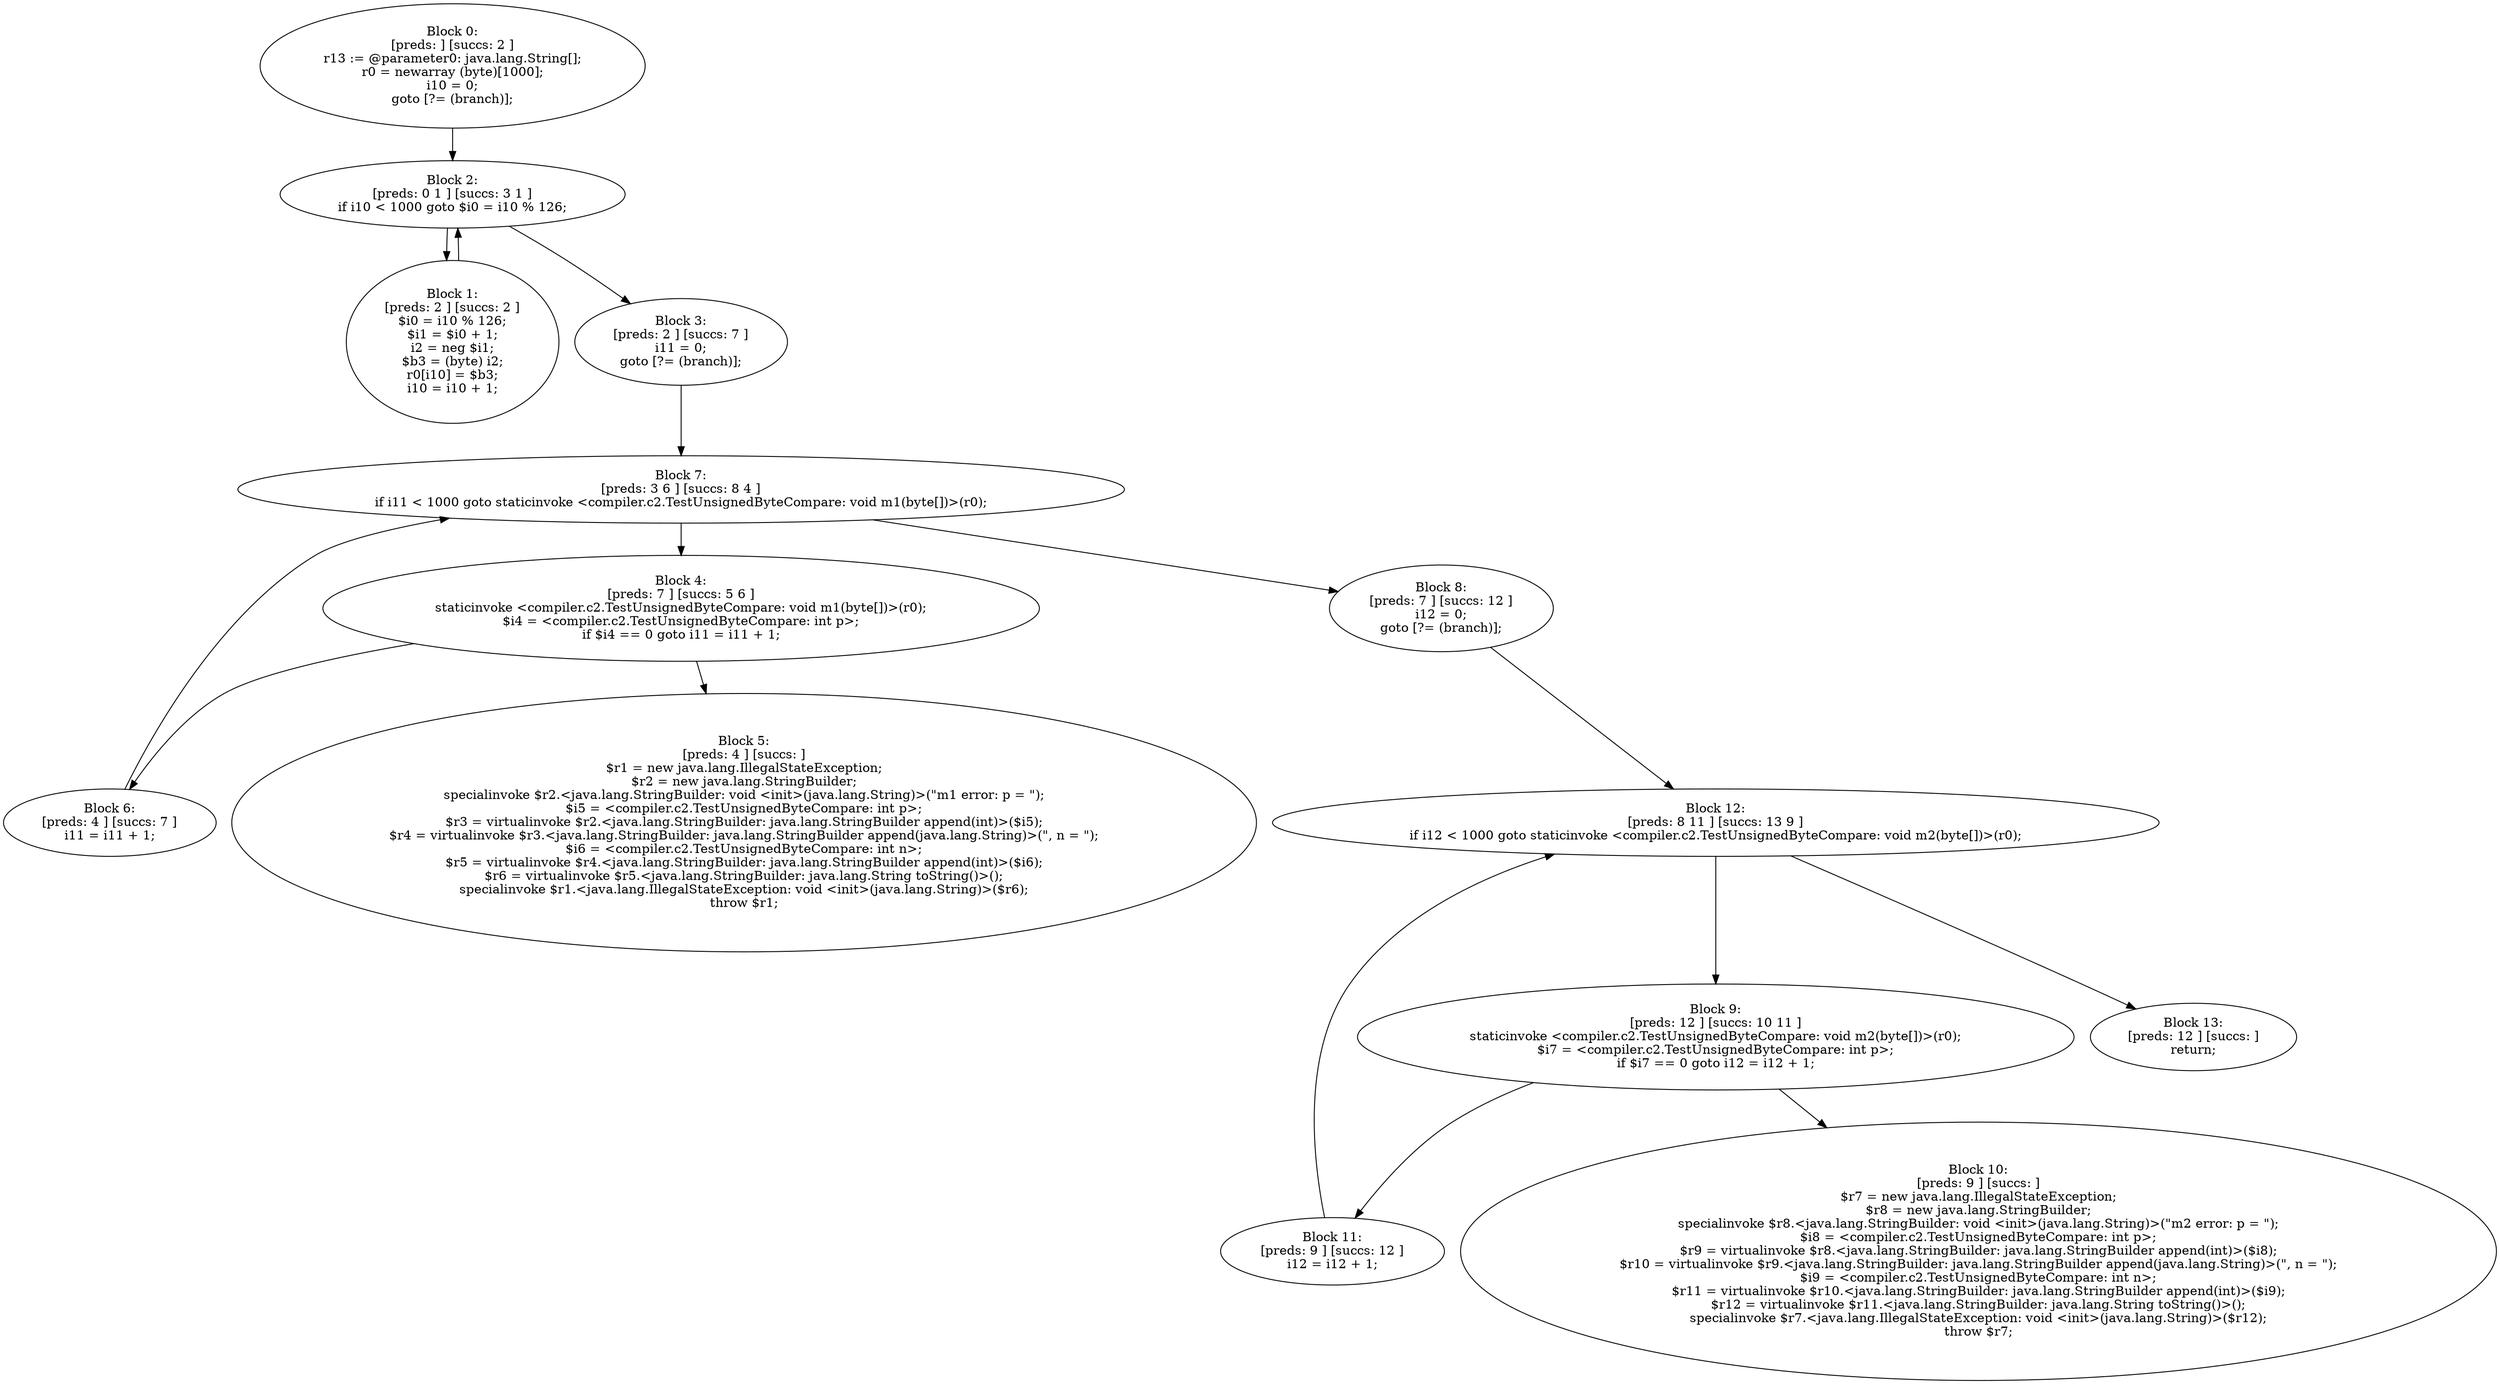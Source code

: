 digraph "unitGraph" {
    "Block 0:
[preds: ] [succs: 2 ]
r13 := @parameter0: java.lang.String[];
r0 = newarray (byte)[1000];
i10 = 0;
goto [?= (branch)];
"
    "Block 1:
[preds: 2 ] [succs: 2 ]
$i0 = i10 % 126;
$i1 = $i0 + 1;
i2 = neg $i1;
$b3 = (byte) i2;
r0[i10] = $b3;
i10 = i10 + 1;
"
    "Block 2:
[preds: 0 1 ] [succs: 3 1 ]
if i10 < 1000 goto $i0 = i10 % 126;
"
    "Block 3:
[preds: 2 ] [succs: 7 ]
i11 = 0;
goto [?= (branch)];
"
    "Block 4:
[preds: 7 ] [succs: 5 6 ]
staticinvoke <compiler.c2.TestUnsignedByteCompare: void m1(byte[])>(r0);
$i4 = <compiler.c2.TestUnsignedByteCompare: int p>;
if $i4 == 0 goto i11 = i11 + 1;
"
    "Block 5:
[preds: 4 ] [succs: ]
$r1 = new java.lang.IllegalStateException;
$r2 = new java.lang.StringBuilder;
specialinvoke $r2.<java.lang.StringBuilder: void <init>(java.lang.String)>(\"m1 error: p = \");
$i5 = <compiler.c2.TestUnsignedByteCompare: int p>;
$r3 = virtualinvoke $r2.<java.lang.StringBuilder: java.lang.StringBuilder append(int)>($i5);
$r4 = virtualinvoke $r3.<java.lang.StringBuilder: java.lang.StringBuilder append(java.lang.String)>(\", n = \");
$i6 = <compiler.c2.TestUnsignedByteCompare: int n>;
$r5 = virtualinvoke $r4.<java.lang.StringBuilder: java.lang.StringBuilder append(int)>($i6);
$r6 = virtualinvoke $r5.<java.lang.StringBuilder: java.lang.String toString()>();
specialinvoke $r1.<java.lang.IllegalStateException: void <init>(java.lang.String)>($r6);
throw $r1;
"
    "Block 6:
[preds: 4 ] [succs: 7 ]
i11 = i11 + 1;
"
    "Block 7:
[preds: 3 6 ] [succs: 8 4 ]
if i11 < 1000 goto staticinvoke <compiler.c2.TestUnsignedByteCompare: void m1(byte[])>(r0);
"
    "Block 8:
[preds: 7 ] [succs: 12 ]
i12 = 0;
goto [?= (branch)];
"
    "Block 9:
[preds: 12 ] [succs: 10 11 ]
staticinvoke <compiler.c2.TestUnsignedByteCompare: void m2(byte[])>(r0);
$i7 = <compiler.c2.TestUnsignedByteCompare: int p>;
if $i7 == 0 goto i12 = i12 + 1;
"
    "Block 10:
[preds: 9 ] [succs: ]
$r7 = new java.lang.IllegalStateException;
$r8 = new java.lang.StringBuilder;
specialinvoke $r8.<java.lang.StringBuilder: void <init>(java.lang.String)>(\"m2 error: p = \");
$i8 = <compiler.c2.TestUnsignedByteCompare: int p>;
$r9 = virtualinvoke $r8.<java.lang.StringBuilder: java.lang.StringBuilder append(int)>($i8);
$r10 = virtualinvoke $r9.<java.lang.StringBuilder: java.lang.StringBuilder append(java.lang.String)>(\", n = \");
$i9 = <compiler.c2.TestUnsignedByteCompare: int n>;
$r11 = virtualinvoke $r10.<java.lang.StringBuilder: java.lang.StringBuilder append(int)>($i9);
$r12 = virtualinvoke $r11.<java.lang.StringBuilder: java.lang.String toString()>();
specialinvoke $r7.<java.lang.IllegalStateException: void <init>(java.lang.String)>($r12);
throw $r7;
"
    "Block 11:
[preds: 9 ] [succs: 12 ]
i12 = i12 + 1;
"
    "Block 12:
[preds: 8 11 ] [succs: 13 9 ]
if i12 < 1000 goto staticinvoke <compiler.c2.TestUnsignedByteCompare: void m2(byte[])>(r0);
"
    "Block 13:
[preds: 12 ] [succs: ]
return;
"
    "Block 0:
[preds: ] [succs: 2 ]
r13 := @parameter0: java.lang.String[];
r0 = newarray (byte)[1000];
i10 = 0;
goto [?= (branch)];
"->"Block 2:
[preds: 0 1 ] [succs: 3 1 ]
if i10 < 1000 goto $i0 = i10 % 126;
";
    "Block 1:
[preds: 2 ] [succs: 2 ]
$i0 = i10 % 126;
$i1 = $i0 + 1;
i2 = neg $i1;
$b3 = (byte) i2;
r0[i10] = $b3;
i10 = i10 + 1;
"->"Block 2:
[preds: 0 1 ] [succs: 3 1 ]
if i10 < 1000 goto $i0 = i10 % 126;
";
    "Block 2:
[preds: 0 1 ] [succs: 3 1 ]
if i10 < 1000 goto $i0 = i10 % 126;
"->"Block 3:
[preds: 2 ] [succs: 7 ]
i11 = 0;
goto [?= (branch)];
";
    "Block 2:
[preds: 0 1 ] [succs: 3 1 ]
if i10 < 1000 goto $i0 = i10 % 126;
"->"Block 1:
[preds: 2 ] [succs: 2 ]
$i0 = i10 % 126;
$i1 = $i0 + 1;
i2 = neg $i1;
$b3 = (byte) i2;
r0[i10] = $b3;
i10 = i10 + 1;
";
    "Block 3:
[preds: 2 ] [succs: 7 ]
i11 = 0;
goto [?= (branch)];
"->"Block 7:
[preds: 3 6 ] [succs: 8 4 ]
if i11 < 1000 goto staticinvoke <compiler.c2.TestUnsignedByteCompare: void m1(byte[])>(r0);
";
    "Block 4:
[preds: 7 ] [succs: 5 6 ]
staticinvoke <compiler.c2.TestUnsignedByteCompare: void m1(byte[])>(r0);
$i4 = <compiler.c2.TestUnsignedByteCompare: int p>;
if $i4 == 0 goto i11 = i11 + 1;
"->"Block 5:
[preds: 4 ] [succs: ]
$r1 = new java.lang.IllegalStateException;
$r2 = new java.lang.StringBuilder;
specialinvoke $r2.<java.lang.StringBuilder: void <init>(java.lang.String)>(\"m1 error: p = \");
$i5 = <compiler.c2.TestUnsignedByteCompare: int p>;
$r3 = virtualinvoke $r2.<java.lang.StringBuilder: java.lang.StringBuilder append(int)>($i5);
$r4 = virtualinvoke $r3.<java.lang.StringBuilder: java.lang.StringBuilder append(java.lang.String)>(\", n = \");
$i6 = <compiler.c2.TestUnsignedByteCompare: int n>;
$r5 = virtualinvoke $r4.<java.lang.StringBuilder: java.lang.StringBuilder append(int)>($i6);
$r6 = virtualinvoke $r5.<java.lang.StringBuilder: java.lang.String toString()>();
specialinvoke $r1.<java.lang.IllegalStateException: void <init>(java.lang.String)>($r6);
throw $r1;
";
    "Block 4:
[preds: 7 ] [succs: 5 6 ]
staticinvoke <compiler.c2.TestUnsignedByteCompare: void m1(byte[])>(r0);
$i4 = <compiler.c2.TestUnsignedByteCompare: int p>;
if $i4 == 0 goto i11 = i11 + 1;
"->"Block 6:
[preds: 4 ] [succs: 7 ]
i11 = i11 + 1;
";
    "Block 6:
[preds: 4 ] [succs: 7 ]
i11 = i11 + 1;
"->"Block 7:
[preds: 3 6 ] [succs: 8 4 ]
if i11 < 1000 goto staticinvoke <compiler.c2.TestUnsignedByteCompare: void m1(byte[])>(r0);
";
    "Block 7:
[preds: 3 6 ] [succs: 8 4 ]
if i11 < 1000 goto staticinvoke <compiler.c2.TestUnsignedByteCompare: void m1(byte[])>(r0);
"->"Block 8:
[preds: 7 ] [succs: 12 ]
i12 = 0;
goto [?= (branch)];
";
    "Block 7:
[preds: 3 6 ] [succs: 8 4 ]
if i11 < 1000 goto staticinvoke <compiler.c2.TestUnsignedByteCompare: void m1(byte[])>(r0);
"->"Block 4:
[preds: 7 ] [succs: 5 6 ]
staticinvoke <compiler.c2.TestUnsignedByteCompare: void m1(byte[])>(r0);
$i4 = <compiler.c2.TestUnsignedByteCompare: int p>;
if $i4 == 0 goto i11 = i11 + 1;
";
    "Block 8:
[preds: 7 ] [succs: 12 ]
i12 = 0;
goto [?= (branch)];
"->"Block 12:
[preds: 8 11 ] [succs: 13 9 ]
if i12 < 1000 goto staticinvoke <compiler.c2.TestUnsignedByteCompare: void m2(byte[])>(r0);
";
    "Block 9:
[preds: 12 ] [succs: 10 11 ]
staticinvoke <compiler.c2.TestUnsignedByteCompare: void m2(byte[])>(r0);
$i7 = <compiler.c2.TestUnsignedByteCompare: int p>;
if $i7 == 0 goto i12 = i12 + 1;
"->"Block 10:
[preds: 9 ] [succs: ]
$r7 = new java.lang.IllegalStateException;
$r8 = new java.lang.StringBuilder;
specialinvoke $r8.<java.lang.StringBuilder: void <init>(java.lang.String)>(\"m2 error: p = \");
$i8 = <compiler.c2.TestUnsignedByteCompare: int p>;
$r9 = virtualinvoke $r8.<java.lang.StringBuilder: java.lang.StringBuilder append(int)>($i8);
$r10 = virtualinvoke $r9.<java.lang.StringBuilder: java.lang.StringBuilder append(java.lang.String)>(\", n = \");
$i9 = <compiler.c2.TestUnsignedByteCompare: int n>;
$r11 = virtualinvoke $r10.<java.lang.StringBuilder: java.lang.StringBuilder append(int)>($i9);
$r12 = virtualinvoke $r11.<java.lang.StringBuilder: java.lang.String toString()>();
specialinvoke $r7.<java.lang.IllegalStateException: void <init>(java.lang.String)>($r12);
throw $r7;
";
    "Block 9:
[preds: 12 ] [succs: 10 11 ]
staticinvoke <compiler.c2.TestUnsignedByteCompare: void m2(byte[])>(r0);
$i7 = <compiler.c2.TestUnsignedByteCompare: int p>;
if $i7 == 0 goto i12 = i12 + 1;
"->"Block 11:
[preds: 9 ] [succs: 12 ]
i12 = i12 + 1;
";
    "Block 11:
[preds: 9 ] [succs: 12 ]
i12 = i12 + 1;
"->"Block 12:
[preds: 8 11 ] [succs: 13 9 ]
if i12 < 1000 goto staticinvoke <compiler.c2.TestUnsignedByteCompare: void m2(byte[])>(r0);
";
    "Block 12:
[preds: 8 11 ] [succs: 13 9 ]
if i12 < 1000 goto staticinvoke <compiler.c2.TestUnsignedByteCompare: void m2(byte[])>(r0);
"->"Block 13:
[preds: 12 ] [succs: ]
return;
";
    "Block 12:
[preds: 8 11 ] [succs: 13 9 ]
if i12 < 1000 goto staticinvoke <compiler.c2.TestUnsignedByteCompare: void m2(byte[])>(r0);
"->"Block 9:
[preds: 12 ] [succs: 10 11 ]
staticinvoke <compiler.c2.TestUnsignedByteCompare: void m2(byte[])>(r0);
$i7 = <compiler.c2.TestUnsignedByteCompare: int p>;
if $i7 == 0 goto i12 = i12 + 1;
";
}
